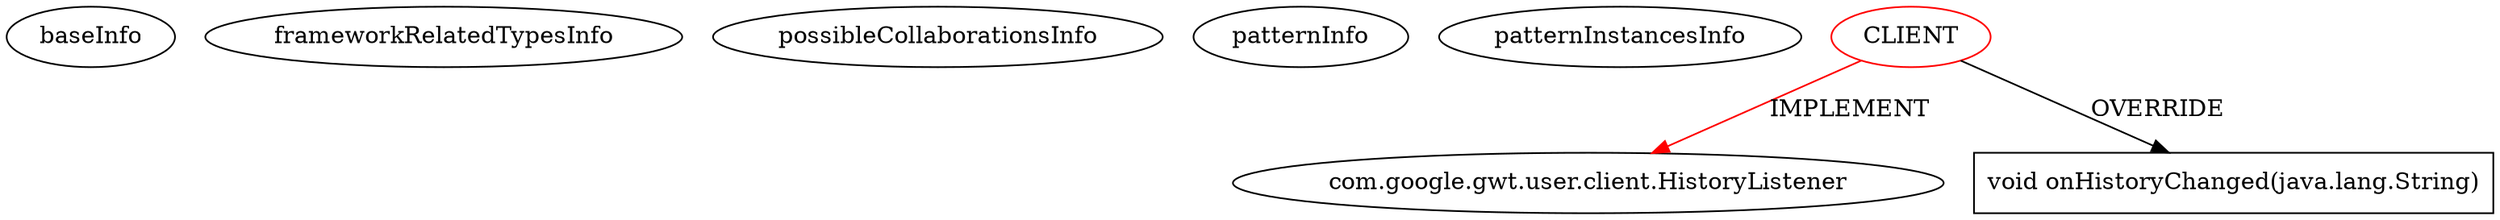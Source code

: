digraph {
baseInfo[graphId=1892,category="pattern",isAnonymous=false,possibleRelation=false]
frameworkRelatedTypesInfo[0="com.google.gwt.user.client.HistoryListener"]
possibleCollaborationsInfo[]
patternInfo[frequency=2.0,patternRootClient=0]
patternInstancesInfo[0="hmiguellima-ugat~/hmiguellima-ugat/ugat-master/src/org/ucp/ugat/client/common/AppModule.java~AppModule~3041",1="j78wu-HyperDex-GUI~/j78wu-HyperDex-GUI/HyperDex-GUI-master/src/com/hyperdex/web/client/view/HyperDex.java~HyperDex~3084"]
2[label="com.google.gwt.user.client.HistoryListener",vertexType="FRAMEWORK_INTERFACE_TYPE",isFrameworkType=false]
0[label="CLIENT",vertexType="ROOT_CLIENT_CLASS_DECLARATION",isFrameworkType=false,color=red]
47[label="void onHistoryChanged(java.lang.String)",vertexType="OVERRIDING_METHOD_DECLARATION",isFrameworkType=false,shape=box]
0->2[label="IMPLEMENT",color=red]
0->47[label="OVERRIDE"]
}
